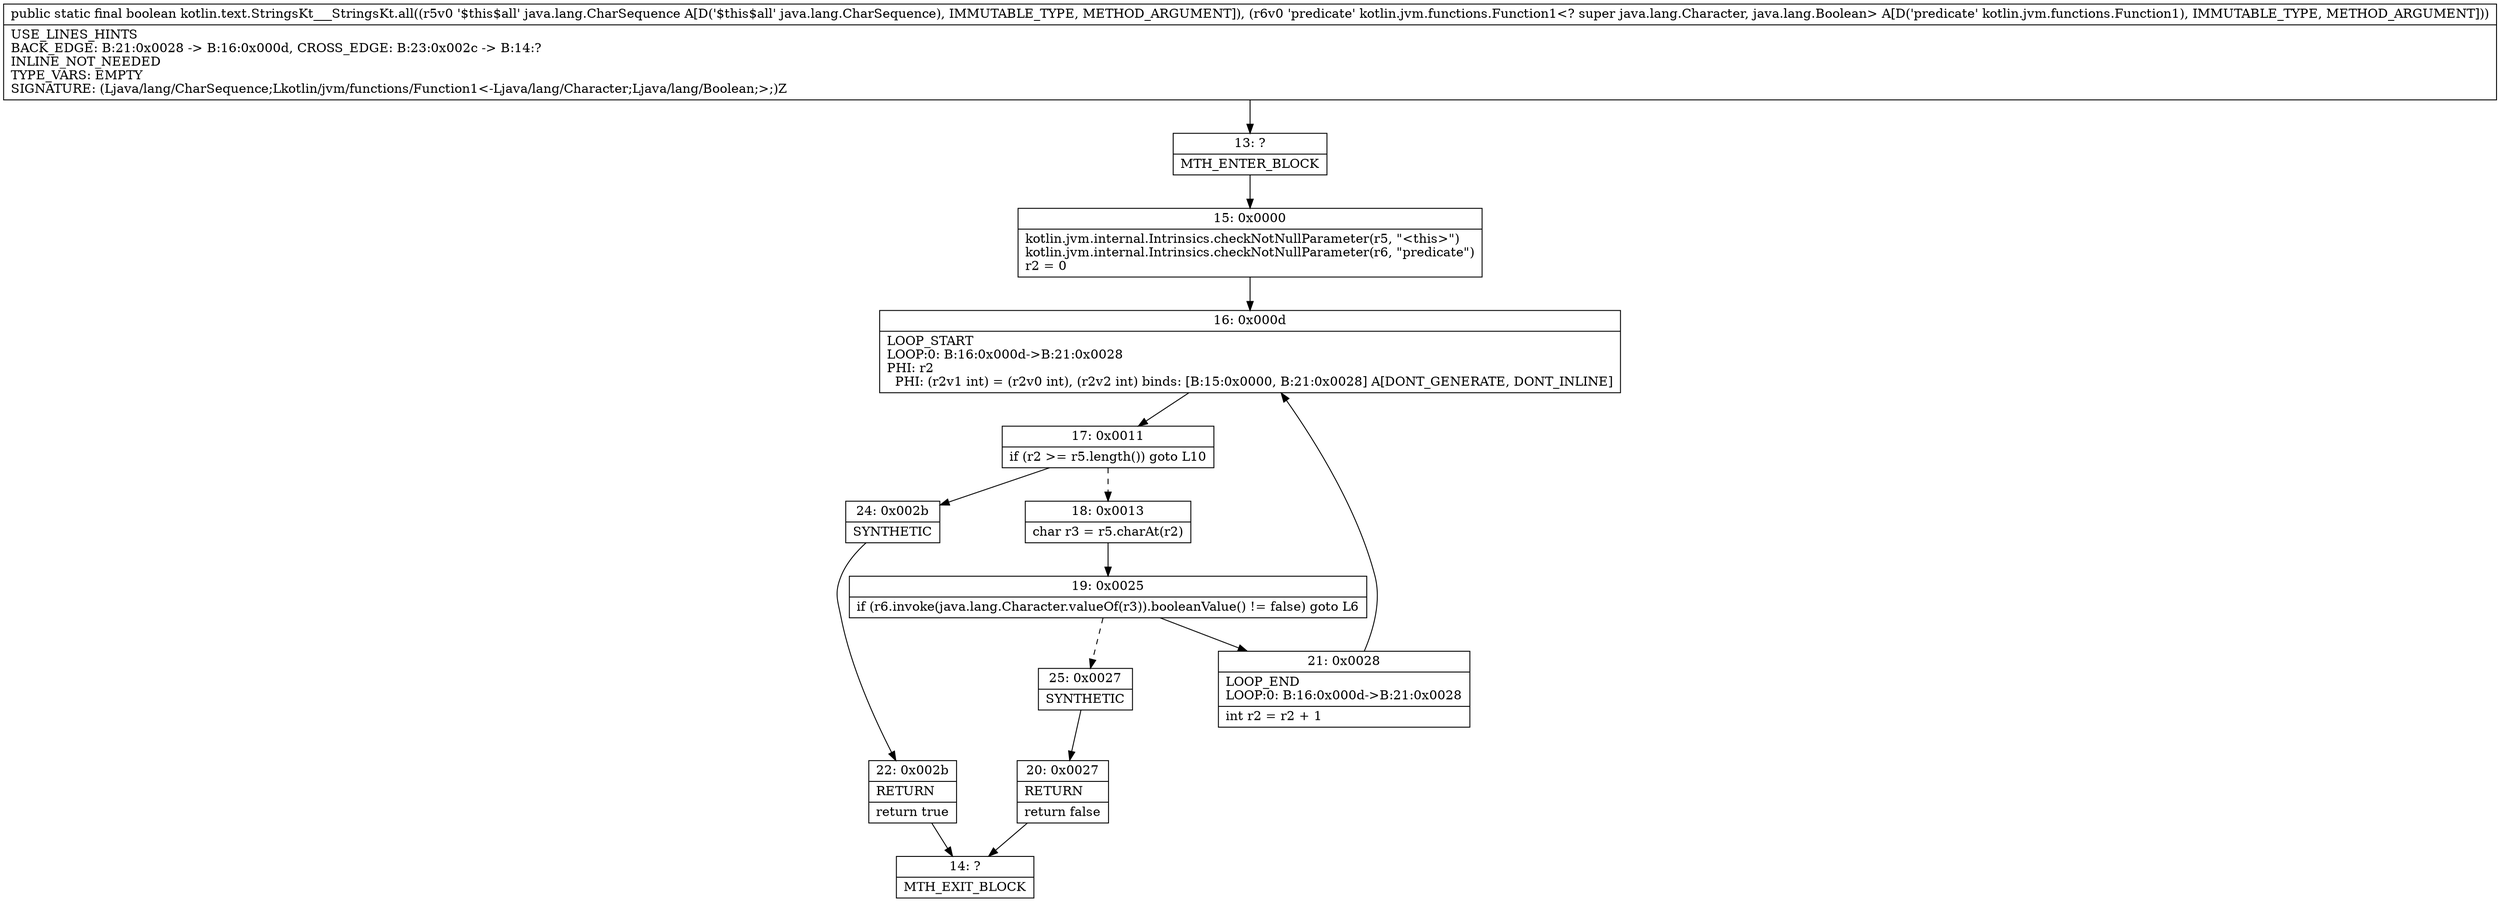 digraph "CFG forkotlin.text.StringsKt___StringsKt.all(Ljava\/lang\/CharSequence;Lkotlin\/jvm\/functions\/Function1;)Z" {
Node_13 [shape=record,label="{13\:\ ?|MTH_ENTER_BLOCK\l}"];
Node_15 [shape=record,label="{15\:\ 0x0000|kotlin.jvm.internal.Intrinsics.checkNotNullParameter(r5, \"\<this\>\")\lkotlin.jvm.internal.Intrinsics.checkNotNullParameter(r6, \"predicate\")\lr2 = 0\l}"];
Node_16 [shape=record,label="{16\:\ 0x000d|LOOP_START\lLOOP:0: B:16:0x000d\-\>B:21:0x0028\lPHI: r2 \l  PHI: (r2v1 int) = (r2v0 int), (r2v2 int) binds: [B:15:0x0000, B:21:0x0028] A[DONT_GENERATE, DONT_INLINE]\l}"];
Node_17 [shape=record,label="{17\:\ 0x0011|if (r2 \>= r5.length()) goto L10\l}"];
Node_18 [shape=record,label="{18\:\ 0x0013|char r3 = r5.charAt(r2)\l}"];
Node_19 [shape=record,label="{19\:\ 0x0025|if (r6.invoke(java.lang.Character.valueOf(r3)).booleanValue() != false) goto L6\l}"];
Node_21 [shape=record,label="{21\:\ 0x0028|LOOP_END\lLOOP:0: B:16:0x000d\-\>B:21:0x0028\l|int r2 = r2 + 1\l}"];
Node_25 [shape=record,label="{25\:\ 0x0027|SYNTHETIC\l}"];
Node_20 [shape=record,label="{20\:\ 0x0027|RETURN\l|return false\l}"];
Node_14 [shape=record,label="{14\:\ ?|MTH_EXIT_BLOCK\l}"];
Node_24 [shape=record,label="{24\:\ 0x002b|SYNTHETIC\l}"];
Node_22 [shape=record,label="{22\:\ 0x002b|RETURN\l|return true\l}"];
MethodNode[shape=record,label="{public static final boolean kotlin.text.StringsKt___StringsKt.all((r5v0 '$this$all' java.lang.CharSequence A[D('$this$all' java.lang.CharSequence), IMMUTABLE_TYPE, METHOD_ARGUMENT]), (r6v0 'predicate' kotlin.jvm.functions.Function1\<? super java.lang.Character, java.lang.Boolean\> A[D('predicate' kotlin.jvm.functions.Function1), IMMUTABLE_TYPE, METHOD_ARGUMENT]))  | USE_LINES_HINTS\lBACK_EDGE: B:21:0x0028 \-\> B:16:0x000d, CROSS_EDGE: B:23:0x002c \-\> B:14:?\lINLINE_NOT_NEEDED\lTYPE_VARS: EMPTY\lSIGNATURE: (Ljava\/lang\/CharSequence;Lkotlin\/jvm\/functions\/Function1\<\-Ljava\/lang\/Character;Ljava\/lang\/Boolean;\>;)Z\l}"];
MethodNode -> Node_13;Node_13 -> Node_15;
Node_15 -> Node_16;
Node_16 -> Node_17;
Node_17 -> Node_18[style=dashed];
Node_17 -> Node_24;
Node_18 -> Node_19;
Node_19 -> Node_21;
Node_19 -> Node_25[style=dashed];
Node_21 -> Node_16;
Node_25 -> Node_20;
Node_20 -> Node_14;
Node_24 -> Node_22;
Node_22 -> Node_14;
}

